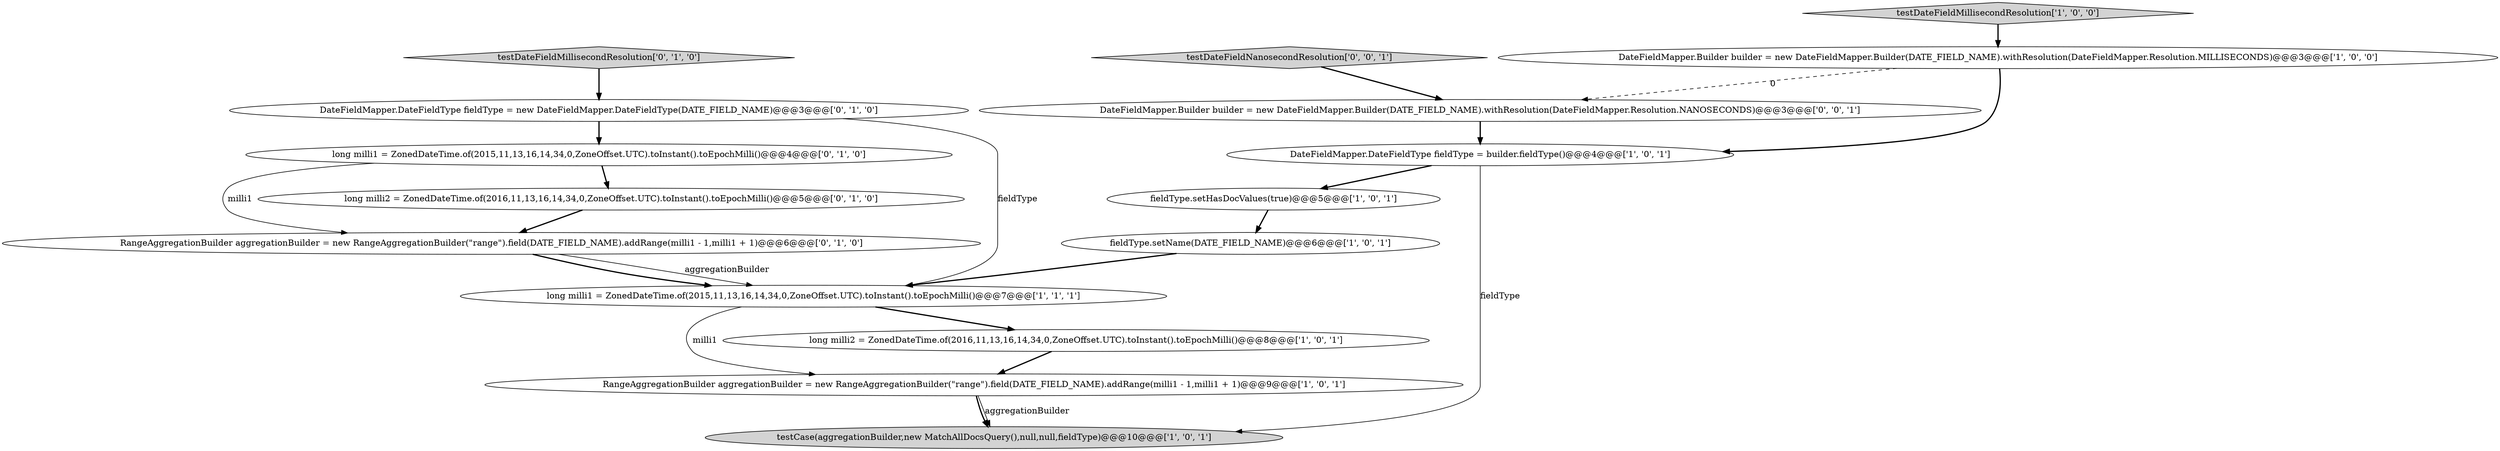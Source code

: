 digraph {
4 [style = filled, label = "long milli2 = ZonedDateTime.of(2016,11,13,16,14,34,0,ZoneOffset.UTC).toInstant().toEpochMilli()@@@8@@@['1', '0', '1']", fillcolor = white, shape = ellipse image = "AAA0AAABBB1BBB"];
6 [style = filled, label = "testCase(aggregationBuilder,new MatchAllDocsQuery(),null,null,fieldType)@@@10@@@['1', '0', '1']", fillcolor = lightgray, shape = ellipse image = "AAA0AAABBB1BBB"];
10 [style = filled, label = "long milli1 = ZonedDateTime.of(2015,11,13,16,14,34,0,ZoneOffset.UTC).toInstant().toEpochMilli()@@@4@@@['0', '1', '0']", fillcolor = white, shape = ellipse image = "AAA0AAABBB2BBB"];
5 [style = filled, label = "RangeAggregationBuilder aggregationBuilder = new RangeAggregationBuilder(\"range\").field(DATE_FIELD_NAME).addRange(milli1 - 1,milli1 + 1)@@@9@@@['1', '0', '1']", fillcolor = white, shape = ellipse image = "AAA0AAABBB1BBB"];
12 [style = filled, label = "long milli2 = ZonedDateTime.of(2016,11,13,16,14,34,0,ZoneOffset.UTC).toInstant().toEpochMilli()@@@5@@@['0', '1', '0']", fillcolor = white, shape = ellipse image = "AAA0AAABBB2BBB"];
9 [style = filled, label = "testDateFieldMillisecondResolution['0', '1', '0']", fillcolor = lightgray, shape = diamond image = "AAA0AAABBB2BBB"];
13 [style = filled, label = "RangeAggregationBuilder aggregationBuilder = new RangeAggregationBuilder(\"range\").field(DATE_FIELD_NAME).addRange(milli1 - 1,milli1 + 1)@@@6@@@['0', '1', '0']", fillcolor = white, shape = ellipse image = "AAA0AAABBB2BBB"];
11 [style = filled, label = "DateFieldMapper.DateFieldType fieldType = new DateFieldMapper.DateFieldType(DATE_FIELD_NAME)@@@3@@@['0', '1', '0']", fillcolor = white, shape = ellipse image = "AAA0AAABBB2BBB"];
3 [style = filled, label = "fieldType.setName(DATE_FIELD_NAME)@@@6@@@['1', '0', '1']", fillcolor = white, shape = ellipse image = "AAA0AAABBB1BBB"];
2 [style = filled, label = "long milli1 = ZonedDateTime.of(2015,11,13,16,14,34,0,ZoneOffset.UTC).toInstant().toEpochMilli()@@@7@@@['1', '1', '1']", fillcolor = white, shape = ellipse image = "AAA0AAABBB1BBB"];
7 [style = filled, label = "DateFieldMapper.Builder builder = new DateFieldMapper.Builder(DATE_FIELD_NAME).withResolution(DateFieldMapper.Resolution.MILLISECONDS)@@@3@@@['1', '0', '0']", fillcolor = white, shape = ellipse image = "AAA0AAABBB1BBB"];
1 [style = filled, label = "testDateFieldMillisecondResolution['1', '0', '0']", fillcolor = lightgray, shape = diamond image = "AAA0AAABBB1BBB"];
0 [style = filled, label = "fieldType.setHasDocValues(true)@@@5@@@['1', '0', '1']", fillcolor = white, shape = ellipse image = "AAA0AAABBB1BBB"];
15 [style = filled, label = "DateFieldMapper.Builder builder = new DateFieldMapper.Builder(DATE_FIELD_NAME).withResolution(DateFieldMapper.Resolution.NANOSECONDS)@@@3@@@['0', '0', '1']", fillcolor = white, shape = ellipse image = "AAA0AAABBB3BBB"];
8 [style = filled, label = "DateFieldMapper.DateFieldType fieldType = builder.fieldType()@@@4@@@['1', '0', '1']", fillcolor = white, shape = ellipse image = "AAA0AAABBB1BBB"];
14 [style = filled, label = "testDateFieldNanosecondResolution['0', '0', '1']", fillcolor = lightgray, shape = diamond image = "AAA0AAABBB3BBB"];
7->8 [style = bold, label=""];
2->4 [style = bold, label=""];
9->11 [style = bold, label=""];
7->15 [style = dashed, label="0"];
8->0 [style = bold, label=""];
3->2 [style = bold, label=""];
5->6 [style = solid, label="aggregationBuilder"];
4->5 [style = bold, label=""];
0->3 [style = bold, label=""];
8->6 [style = solid, label="fieldType"];
12->13 [style = bold, label=""];
10->12 [style = bold, label=""];
2->5 [style = solid, label="milli1"];
11->10 [style = bold, label=""];
13->2 [style = solid, label="aggregationBuilder"];
11->2 [style = solid, label="fieldType"];
1->7 [style = bold, label=""];
13->2 [style = bold, label=""];
15->8 [style = bold, label=""];
14->15 [style = bold, label=""];
5->6 [style = bold, label=""];
10->13 [style = solid, label="milli1"];
}
